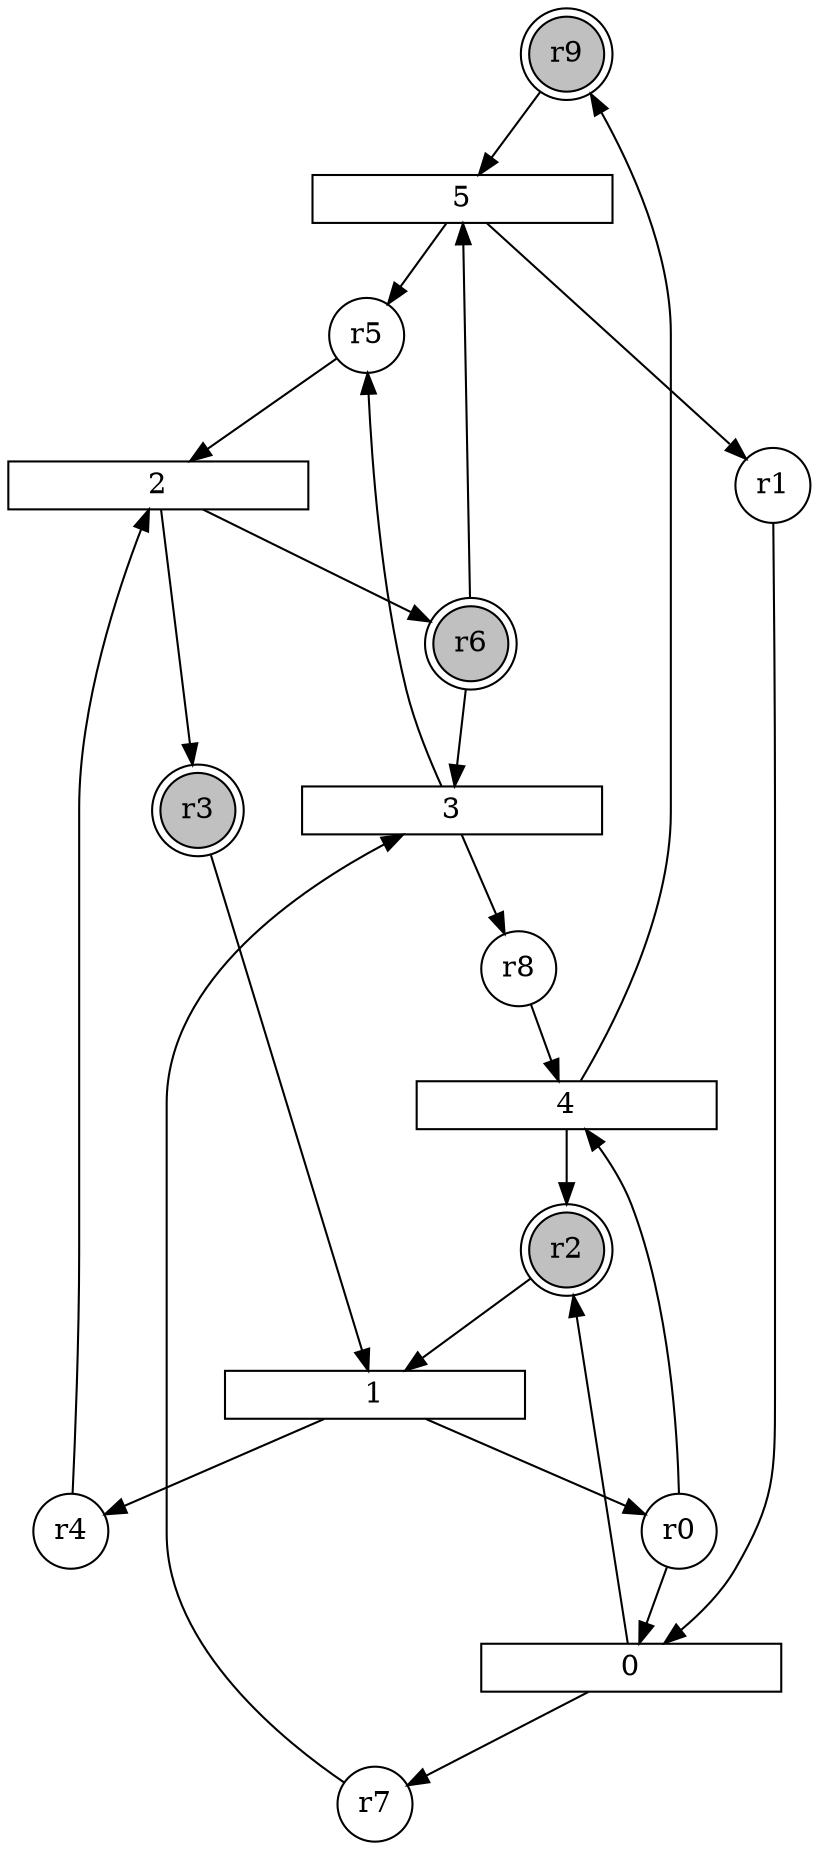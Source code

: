 digraph input15new_PN{
subgraph initial_place {
	node [shape=doublecircle,fixedsize=true, fixedsize = 2, color = black, fillcolor = gray, style = filled];
	r9;
	r6;
	r2;
	r3;
}
subgraph place {     
	node [shape=circle,fixedsize=true, fixedsize = 2];
	r4;
	r0;
	r5;
	r1;
	r8;
	r7;
}
subgraph transitions {
	node [shape=rect,height=0.2,width=2, forcelabels = false];
	0;
	1;
	2;
	3;
	4;
	5;
}
	r0 -> 0;
	r1 -> 0;
	r2 -> 1;
	r3 -> 1;
	r4 -> 2;
	r5 -> 2;
	r6 -> 3;
	r7 -> 3;
	r0 -> 4;
	r8 -> 4;
	r9 -> 5;
	r6 -> 5;
	0 -> r2;
	0 -> r7;
	1 -> r4;
	1 -> r0;
	2 -> r6;
	2 -> r3;
	3 -> r5;
	3 -> r8;
	4 -> r9;
	4 -> r2;
	5 -> r5;
	5 -> r1;
}